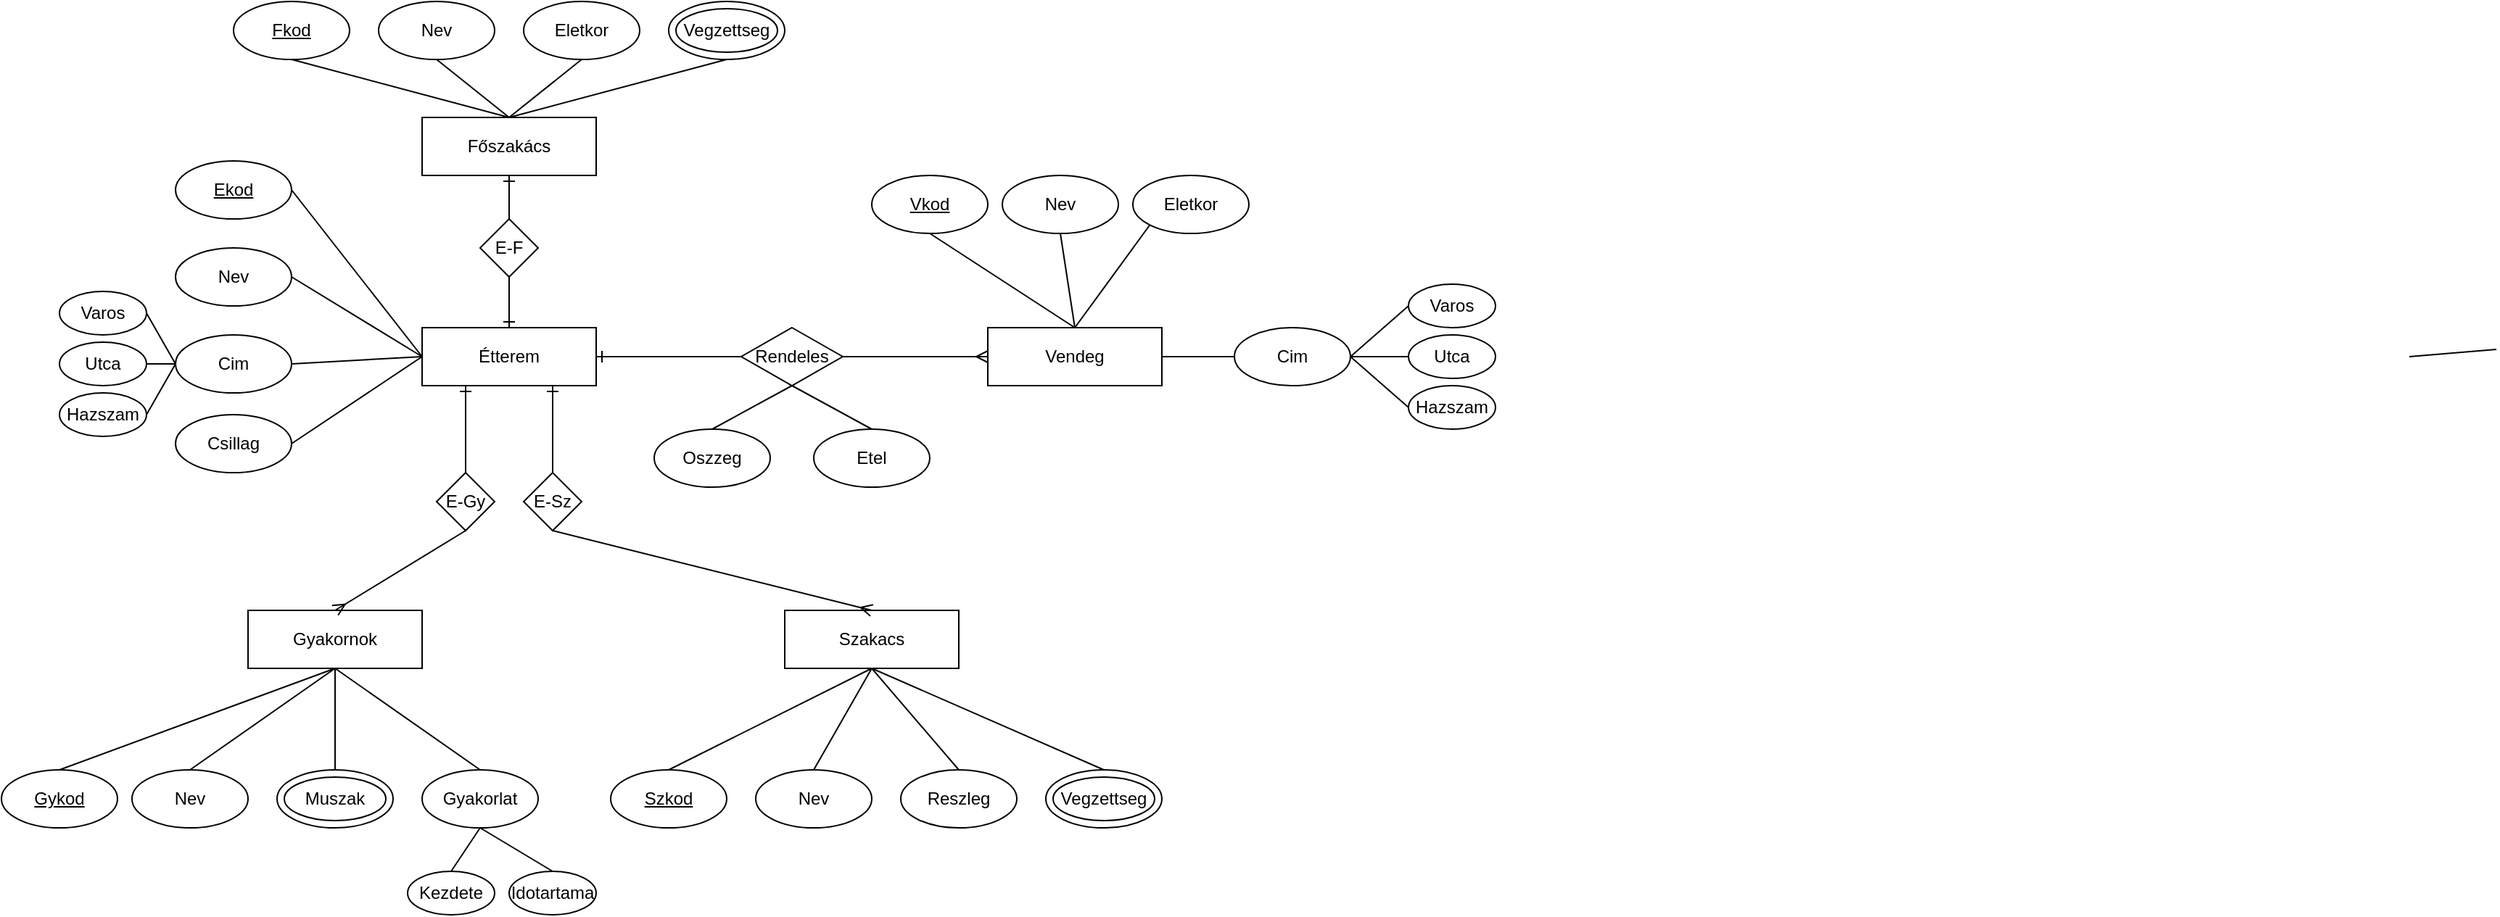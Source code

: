 <mxfile version="20.3.0" type="device" pages="2"><diagram id="T-jKeywrKM9dLe3X7yWF" name="1 oldal"><mxGraphModel dx="2249" dy="865" grid="1" gridSize="10" guides="1" tooltips="1" connect="1" arrows="1" fold="1" page="1" pageScale="1" pageWidth="827" pageHeight="1169" math="0" shadow="0"><root><mxCell id="0"/><mxCell id="1" parent="0"/><mxCell id="51_fum9uSpLHIN1vlq_z-1" value="Étterem" style="rounded=0;whiteSpace=wrap;html=1;" vertex="1" parent="1"><mxGeometry x="30" y="255" width="120" height="40" as="geometry"/></mxCell><mxCell id="51_fum9uSpLHIN1vlq_z-2" value="Főszakács" style="rounded=0;whiteSpace=wrap;html=1;" vertex="1" parent="1"><mxGeometry x="30" y="110" width="120" height="40" as="geometry"/></mxCell><mxCell id="51_fum9uSpLHIN1vlq_z-3" value="Vendeg" style="rounded=0;whiteSpace=wrap;html=1;" vertex="1" parent="1"><mxGeometry x="420" y="255" width="120" height="40" as="geometry"/></mxCell><mxCell id="51_fum9uSpLHIN1vlq_z-4" value="Gyakornok" style="rounded=0;whiteSpace=wrap;html=1;" vertex="1" parent="1"><mxGeometry x="-90" y="450" width="120" height="40" as="geometry"/></mxCell><mxCell id="51_fum9uSpLHIN1vlq_z-5" value="Szakacs" style="rounded=0;whiteSpace=wrap;html=1;" vertex="1" parent="1"><mxGeometry x="280" y="450" width="120" height="40" as="geometry"/></mxCell><mxCell id="51_fum9uSpLHIN1vlq_z-6" value="" style="endArrow=ERone;startArrow=ERone;html=1;rounded=0;entryX=0.5;entryY=1;entryDx=0;entryDy=0;exitX=0.5;exitY=0;exitDx=0;exitDy=0;startFill=0;endFill=0;" edge="1" parent="1" source="51_fum9uSpLHIN1vlq_z-1" target="51_fum9uSpLHIN1vlq_z-2"><mxGeometry width="50" height="50" relative="1" as="geometry"><mxPoint x="440" y="240" as="sourcePoint"/><mxPoint x="490" y="190" as="targetPoint"/></mxGeometry></mxCell><mxCell id="51_fum9uSpLHIN1vlq_z-7" value="E-F" style="rhombus;whiteSpace=wrap;html=1;" vertex="1" parent="1"><mxGeometry x="70" y="180" width="40" height="40" as="geometry"/></mxCell><mxCell id="51_fum9uSpLHIN1vlq_z-8" value="" style="endArrow=ERmany;startArrow=none;html=1;rounded=0;entryX=0;entryY=0.5;entryDx=0;entryDy=0;exitX=1;exitY=0.5;exitDx=0;exitDy=0;startFill=0;endFill=0;" edge="1" parent="1" source="51_fum9uSpLHIN1vlq_z-13" target="51_fum9uSpLHIN1vlq_z-3"><mxGeometry width="50" height="50" relative="1" as="geometry"><mxPoint x="440" y="240" as="sourcePoint"/><mxPoint x="490" y="190" as="targetPoint"/></mxGeometry></mxCell><mxCell id="51_fum9uSpLHIN1vlq_z-11" value="" style="endArrow=ERmany;startArrow=none;html=1;rounded=0;entryX=0.5;entryY=0;entryDx=0;entryDy=0;exitX=0.5;exitY=1;exitDx=0;exitDy=0;startFill=0;endFill=0;" edge="1" parent="1" source="51_fum9uSpLHIN1vlq_z-12" target="51_fum9uSpLHIN1vlq_z-4"><mxGeometry width="50" height="50" relative="1" as="geometry"><mxPoint x="450" y="270" as="sourcePoint"/><mxPoint x="570" y="270" as="targetPoint"/></mxGeometry></mxCell><mxCell id="51_fum9uSpLHIN1vlq_z-14" value="&lt;u&gt;Fkod&lt;/u&gt;" style="ellipse;whiteSpace=wrap;html=1;" vertex="1" parent="1"><mxGeometry x="-100" y="30" width="80" height="40" as="geometry"/></mxCell><mxCell id="51_fum9uSpLHIN1vlq_z-15" value="Nev" style="ellipse;whiteSpace=wrap;html=1;" vertex="1" parent="1"><mxGeometry y="30" width="80" height="40" as="geometry"/></mxCell><mxCell id="51_fum9uSpLHIN1vlq_z-16" value="Eletkor" style="ellipse;whiteSpace=wrap;html=1;" vertex="1" parent="1"><mxGeometry x="100" y="30" width="80" height="40" as="geometry"/></mxCell><mxCell id="51_fum9uSpLHIN1vlq_z-18" value="&lt;u&gt;Ekod&lt;/u&gt;" style="ellipse;whiteSpace=wrap;html=1;" vertex="1" parent="1"><mxGeometry x="-140" y="140" width="80" height="40" as="geometry"/></mxCell><mxCell id="51_fum9uSpLHIN1vlq_z-19" value="Nev" style="ellipse;whiteSpace=wrap;html=1;" vertex="1" parent="1"><mxGeometry x="-140" y="200" width="80" height="40" as="geometry"/></mxCell><mxCell id="51_fum9uSpLHIN1vlq_z-20" value="Cim" style="ellipse;whiteSpace=wrap;html=1;" vertex="1" parent="1"><mxGeometry x="-140" y="260" width="80" height="40" as="geometry"/></mxCell><mxCell id="51_fum9uSpLHIN1vlq_z-21" value="Nev" style="ellipse;whiteSpace=wrap;html=1;" vertex="1" parent="1"><mxGeometry x="-170" y="560" width="80" height="40" as="geometry"/></mxCell><mxCell id="51_fum9uSpLHIN1vlq_z-23" value="Gyakorlat" style="ellipse;whiteSpace=wrap;html=1;" vertex="1" parent="1"><mxGeometry x="30" y="560" width="80" height="40" as="geometry"/></mxCell><mxCell id="51_fum9uSpLHIN1vlq_z-24" value="&lt;u&gt;Gykod&lt;/u&gt;" style="ellipse;whiteSpace=wrap;html=1;" vertex="1" parent="1"><mxGeometry x="-260" y="560" width="80" height="40" as="geometry"/></mxCell><mxCell id="51_fum9uSpLHIN1vlq_z-27" value="&lt;u&gt;Szkod&lt;/u&gt;" style="ellipse;whiteSpace=wrap;html=1;" vertex="1" parent="1"><mxGeometry x="160" y="560" width="80" height="40" as="geometry"/></mxCell><mxCell id="51_fum9uSpLHIN1vlq_z-28" value="" style="group" vertex="1" connectable="0" parent="1"><mxGeometry x="460" y="560" width="80" height="40" as="geometry"/></mxCell><mxCell id="51_fum9uSpLHIN1vlq_z-29" value="" style="ellipse;whiteSpace=wrap;html=1;" vertex="1" parent="51_fum9uSpLHIN1vlq_z-28"><mxGeometry width="80" height="40" as="geometry"/></mxCell><mxCell id="51_fum9uSpLHIN1vlq_z-30" value="Vegzettseg" style="ellipse;whiteSpace=wrap;html=1;" vertex="1" parent="51_fum9uSpLHIN1vlq_z-28"><mxGeometry x="5" y="5" width="70" height="30" as="geometry"/></mxCell><mxCell id="51_fum9uSpLHIN1vlq_z-31" value="Nev" style="ellipse;whiteSpace=wrap;html=1;" vertex="1" parent="1"><mxGeometry x="430" y="150" width="80" height="40" as="geometry"/></mxCell><mxCell id="51_fum9uSpLHIN1vlq_z-35" value="Eletkor" style="ellipse;whiteSpace=wrap;html=1;" vertex="1" parent="1"><mxGeometry x="520" y="150" width="80" height="40" as="geometry"/></mxCell><mxCell id="51_fum9uSpLHIN1vlq_z-36" value="&lt;u&gt;Vkod&lt;/u&gt;" style="ellipse;whiteSpace=wrap;html=1;" vertex="1" parent="1"><mxGeometry x="340" y="150" width="80" height="40" as="geometry"/></mxCell><mxCell id="51_fum9uSpLHIN1vlq_z-37" value="" style="endArrow=none;html=1;rounded=0;entryX=0.5;entryY=1;entryDx=0;entryDy=0;exitX=0.5;exitY=0;exitDx=0;exitDy=0;" edge="1" parent="1" source="51_fum9uSpLHIN1vlq_z-2" target="51_fum9uSpLHIN1vlq_z-14"><mxGeometry width="50" height="50" relative="1" as="geometry"><mxPoint x="-265.0" y="250" as="sourcePoint"/><mxPoint x="-215" y="200" as="targetPoint"/></mxGeometry></mxCell><mxCell id="51_fum9uSpLHIN1vlq_z-38" value="" style="endArrow=none;html=1;rounded=0;entryX=0.5;entryY=1;entryDx=0;entryDy=0;exitX=0.5;exitY=0;exitDx=0;exitDy=0;" edge="1" parent="1" source="51_fum9uSpLHIN1vlq_z-2" target="51_fum9uSpLHIN1vlq_z-15"><mxGeometry width="50" height="50" relative="1" as="geometry"><mxPoint x="100" y="120" as="sourcePoint"/><mxPoint x="-50" y="80" as="targetPoint"/></mxGeometry></mxCell><mxCell id="51_fum9uSpLHIN1vlq_z-39" value="" style="endArrow=none;html=1;rounded=0;exitX=0.5;exitY=1;exitDx=0;exitDy=0;" edge="1" parent="1" source="51_fum9uSpLHIN1vlq_z-16"><mxGeometry width="50" height="50" relative="1" as="geometry"><mxPoint x="100" y="120" as="sourcePoint"/><mxPoint x="90" y="110" as="targetPoint"/></mxGeometry></mxCell><mxCell id="51_fum9uSpLHIN1vlq_z-40" value="" style="endArrow=none;html=1;rounded=0;exitX=0.5;exitY=1;exitDx=0;exitDy=0;fontStyle=1" edge="1" parent="1" source="51_fum9uSpLHIN1vlq_z-71"><mxGeometry width="50" height="50" relative="1" as="geometry"><mxPoint x="240" y="70" as="sourcePoint"/><mxPoint x="90" y="110" as="targetPoint"/></mxGeometry></mxCell><mxCell id="51_fum9uSpLHIN1vlq_z-42" value="" style="endArrow=none;html=1;rounded=0;entryX=1;entryY=0.5;entryDx=0;entryDy=0;exitX=0;exitY=0.5;exitDx=0;exitDy=0;" edge="1" parent="1" source="51_fum9uSpLHIN1vlq_z-1" target="51_fum9uSpLHIN1vlq_z-18"><mxGeometry width="50" height="50" relative="1" as="geometry"><mxPoint x="420" y="120" as="sourcePoint"/><mxPoint x="370" y="80" as="targetPoint"/></mxGeometry></mxCell><mxCell id="51_fum9uSpLHIN1vlq_z-43" value="" style="endArrow=none;html=1;rounded=0;entryX=1;entryY=0.5;entryDx=0;entryDy=0;exitX=0;exitY=0.5;exitDx=0;exitDy=0;" edge="1" parent="1" source="51_fum9uSpLHIN1vlq_z-1" target="51_fum9uSpLHIN1vlq_z-19"><mxGeometry width="50" height="50" relative="1" as="geometry"><mxPoint x="430" y="130" as="sourcePoint"/><mxPoint x="380" y="90" as="targetPoint"/></mxGeometry></mxCell><mxCell id="51_fum9uSpLHIN1vlq_z-44" value="" style="endArrow=none;html=1;rounded=0;entryX=1;entryY=0.5;entryDx=0;entryDy=0;exitX=0;exitY=0.5;exitDx=0;exitDy=0;" edge="1" parent="1" source="51_fum9uSpLHIN1vlq_z-1" target="51_fum9uSpLHIN1vlq_z-20"><mxGeometry width="50" height="50" relative="1" as="geometry"><mxPoint x="330" y="270" as="sourcePoint"/><mxPoint x="290" y="240" as="targetPoint"/></mxGeometry></mxCell><mxCell id="51_fum9uSpLHIN1vlq_z-45" value="" style="endArrow=none;html=1;rounded=0;entryX=0.5;entryY=1;entryDx=0;entryDy=0;exitX=0.5;exitY=0;exitDx=0;exitDy=0;" edge="1" parent="1" source="51_fum9uSpLHIN1vlq_z-24" target="51_fum9uSpLHIN1vlq_z-4"><mxGeometry width="50" height="50" relative="1" as="geometry"><mxPoint x="380" y="420" as="sourcePoint"/><mxPoint x="430" y="370" as="targetPoint"/></mxGeometry></mxCell><mxCell id="51_fum9uSpLHIN1vlq_z-46" value="" style="endArrow=none;html=1;rounded=0;entryX=0.5;entryY=1;entryDx=0;entryDy=0;exitX=0.5;exitY=0;exitDx=0;exitDy=0;" edge="1" parent="1" source="51_fum9uSpLHIN1vlq_z-21" target="51_fum9uSpLHIN1vlq_z-4"><mxGeometry width="50" height="50" relative="1" as="geometry"><mxPoint x="210" y="530" as="sourcePoint"/><mxPoint x="390" y="450.0" as="targetPoint"/></mxGeometry></mxCell><mxCell id="51_fum9uSpLHIN1vlq_z-48" value="" style="endArrow=none;html=1;rounded=0;entryX=0.5;entryY=1;entryDx=0;entryDy=0;exitX=0.5;exitY=0;exitDx=0;exitDy=0;" edge="1" parent="1" source="51_fum9uSpLHIN1vlq_z-79" target="51_fum9uSpLHIN1vlq_z-4"><mxGeometry width="50" height="50" relative="1" as="geometry"><mxPoint x="-30" y="560" as="sourcePoint"/><mxPoint x="400" y="460.0" as="targetPoint"/></mxGeometry></mxCell><mxCell id="51_fum9uSpLHIN1vlq_z-49" value="" style="endArrow=none;html=1;rounded=0;entryX=0.5;entryY=1;entryDx=0;entryDy=0;exitX=0.5;exitY=0;exitDx=0;exitDy=0;" edge="1" parent="1" source="51_fum9uSpLHIN1vlq_z-23" target="51_fum9uSpLHIN1vlq_z-4"><mxGeometry width="50" height="50" relative="1" as="geometry"><mxPoint x="480" y="530" as="sourcePoint"/><mxPoint x="390" y="450.0" as="targetPoint"/></mxGeometry></mxCell><mxCell id="51_fum9uSpLHIN1vlq_z-50" value="" style="endArrow=none;html=1;rounded=0;entryX=0.5;entryY=1;entryDx=0;entryDy=0;exitX=0.5;exitY=0;exitDx=0;exitDy=0;" edge="1" parent="1" source="51_fum9uSpLHIN1vlq_z-29" target="51_fum9uSpLHIN1vlq_z-5"><mxGeometry width="50" height="50" relative="1" as="geometry"><mxPoint x="570" y="530" as="sourcePoint"/><mxPoint x="390" y="450.0" as="targetPoint"/></mxGeometry></mxCell><mxCell id="51_fum9uSpLHIN1vlq_z-51" value="" style="endArrow=none;html=1;rounded=0;exitX=0.5;exitY=0;exitDx=0;exitDy=0;entryX=0.5;entryY=1;entryDx=0;entryDy=0;" edge="1" parent="1" source="51_fum9uSpLHIN1vlq_z-27" target="51_fum9uSpLHIN1vlq_z-5"><mxGeometry width="50" height="50" relative="1" as="geometry"><mxPoint x="730.0" y="430.0" as="sourcePoint"/><mxPoint x="680" y="420" as="targetPoint"/></mxGeometry></mxCell><mxCell id="51_fum9uSpLHIN1vlq_z-52" value="" style="endArrow=none;html=1;rounded=0;entryX=1;entryY=0.5;entryDx=0;entryDy=0;exitX=0;exitY=0.5;exitDx=0;exitDy=0;" edge="1" parent="1" source="51_fum9uSpLHIN1vlq_z-84" target="51_fum9uSpLHIN1vlq_z-3"><mxGeometry width="50" height="50" relative="1" as="geometry"><mxPoint x="600" y="270" as="sourcePoint"/><mxPoint x="700" y="440.0" as="targetPoint"/></mxGeometry></mxCell><mxCell id="51_fum9uSpLHIN1vlq_z-54" value="" style="endArrow=none;html=1;rounded=0;exitX=0;exitY=1;exitDx=0;exitDy=0;entryX=0.5;entryY=0;entryDx=0;entryDy=0;" edge="1" parent="1" source="51_fum9uSpLHIN1vlq_z-35" target="51_fum9uSpLHIN1vlq_z-3"><mxGeometry width="50" height="50" relative="1" as="geometry"><mxPoint x="740.0" y="310" as="sourcePoint"/><mxPoint x="700" y="280" as="targetPoint"/></mxGeometry></mxCell><mxCell id="51_fum9uSpLHIN1vlq_z-56" value="" style="endArrow=none;html=1;rounded=0;exitX=0.5;exitY=1;exitDx=0;exitDy=0;entryX=0.5;entryY=0;entryDx=0;entryDy=0;" edge="1" parent="1" source="51_fum9uSpLHIN1vlq_z-31" target="51_fum9uSpLHIN1vlq_z-3"><mxGeometry width="50" height="50" relative="1" as="geometry"><mxPoint x="730.0" y="200.0" as="sourcePoint"/><mxPoint x="620" y="240" as="targetPoint"/></mxGeometry></mxCell><mxCell id="51_fum9uSpLHIN1vlq_z-57" value="" style="endArrow=none;html=1;rounded=0;exitX=0.5;exitY=1;exitDx=0;exitDy=0;entryX=0.5;entryY=0;entryDx=0;entryDy=0;" edge="1" parent="1" source="51_fum9uSpLHIN1vlq_z-36" target="51_fum9uSpLHIN1vlq_z-3"><mxGeometry width="50" height="50" relative="1" as="geometry"><mxPoint x="680" y="170" as="sourcePoint"/><mxPoint x="600" y="220" as="targetPoint"/></mxGeometry></mxCell><mxCell id="51_fum9uSpLHIN1vlq_z-58" value="Utca" style="ellipse;whiteSpace=wrap;html=1;" vertex="1" parent="1"><mxGeometry x="-220" y="265" width="60" height="30" as="geometry"/></mxCell><mxCell id="51_fum9uSpLHIN1vlq_z-59" value="Varos" style="ellipse;whiteSpace=wrap;html=1;" vertex="1" parent="1"><mxGeometry x="-220" y="230" width="60" height="30" as="geometry"/></mxCell><mxCell id="51_fum9uSpLHIN1vlq_z-60" value="Kezdete" style="ellipse;whiteSpace=wrap;html=1;" vertex="1" parent="1"><mxGeometry x="20" y="630" width="60" height="30" as="geometry"/></mxCell><mxCell id="51_fum9uSpLHIN1vlq_z-61" value="Hazszam" style="ellipse;whiteSpace=wrap;html=1;" vertex="1" parent="1"><mxGeometry x="-220" y="300" width="60" height="30" as="geometry"/></mxCell><mxCell id="51_fum9uSpLHIN1vlq_z-62" value="Idotartama" style="ellipse;whiteSpace=wrap;html=1;" vertex="1" parent="1"><mxGeometry x="90" y="630" width="60" height="30" as="geometry"/></mxCell><mxCell id="51_fum9uSpLHIN1vlq_z-64" value="" style="endArrow=none;html=1;rounded=0;entryX=0;entryY=0.5;entryDx=0;entryDy=0;exitX=1;exitY=0.5;exitDx=0;exitDy=0;" edge="1" parent="1" source="51_fum9uSpLHIN1vlq_z-59" target="51_fum9uSpLHIN1vlq_z-20"><mxGeometry width="50" height="50" relative="1" as="geometry"><mxPoint x="-315" y="210" as="sourcePoint"/><mxPoint x="-265" y="160" as="targetPoint"/></mxGeometry></mxCell><mxCell id="51_fum9uSpLHIN1vlq_z-65" value="" style="endArrow=none;html=1;rounded=0;entryX=1;entryY=0.5;entryDx=0;entryDy=0;exitX=0;exitY=0.5;exitDx=0;exitDy=0;" edge="1" parent="1" source="51_fum9uSpLHIN1vlq_z-20" target="51_fum9uSpLHIN1vlq_z-58"><mxGeometry width="50" height="50" relative="1" as="geometry"><mxPoint x="-150" y="255" as="sourcePoint"/><mxPoint x="-130" y="290" as="targetPoint"/></mxGeometry></mxCell><mxCell id="51_fum9uSpLHIN1vlq_z-66" value="" style="endArrow=none;html=1;rounded=0;entryX=1;entryY=0.5;entryDx=0;entryDy=0;exitX=0;exitY=0.5;exitDx=0;exitDy=0;" edge="1" parent="1" source="51_fum9uSpLHIN1vlq_z-20" target="51_fum9uSpLHIN1vlq_z-61"><mxGeometry width="50" height="50" relative="1" as="geometry"><mxPoint x="-130" y="290" as="sourcePoint"/><mxPoint x="-150" y="290" as="targetPoint"/></mxGeometry></mxCell><mxCell id="51_fum9uSpLHIN1vlq_z-67" value="" style="endArrow=none;html=1;rounded=0;entryX=0.5;entryY=1;entryDx=0;entryDy=0;exitX=0.5;exitY=0;exitDx=0;exitDy=0;" edge="1" parent="1" source="51_fum9uSpLHIN1vlq_z-60" target="51_fum9uSpLHIN1vlq_z-23"><mxGeometry width="50" height="50" relative="1" as="geometry"><mxPoint x="-280" y="340" as="sourcePoint"/><mxPoint x="-300" y="375" as="targetPoint"/></mxGeometry></mxCell><mxCell id="51_fum9uSpLHIN1vlq_z-68" value="" style="endArrow=none;html=1;rounded=0;exitX=0.5;exitY=0;exitDx=0;exitDy=0;entryX=0.5;entryY=1;entryDx=0;entryDy=0;" edge="1" parent="1" source="51_fum9uSpLHIN1vlq_z-62" target="51_fum9uSpLHIN1vlq_z-23"><mxGeometry width="50" height="50" relative="1" as="geometry"><mxPoint x="10" y="640" as="sourcePoint"/><mxPoint x="110" y="610" as="targetPoint"/></mxGeometry></mxCell><mxCell id="51_fum9uSpLHIN1vlq_z-70" value="" style="group" vertex="1" connectable="0" parent="1"><mxGeometry x="200" y="30" width="80" height="40" as="geometry"/></mxCell><mxCell id="51_fum9uSpLHIN1vlq_z-71" value="" style="ellipse;whiteSpace=wrap;html=1;" vertex="1" parent="51_fum9uSpLHIN1vlq_z-70"><mxGeometry width="80" height="40" as="geometry"/></mxCell><mxCell id="51_fum9uSpLHIN1vlq_z-72" value="Vegzettseg" style="ellipse;whiteSpace=wrap;html=1;" vertex="1" parent="51_fum9uSpLHIN1vlq_z-70"><mxGeometry x="5" y="5" width="70" height="30" as="geometry"/></mxCell><mxCell id="51_fum9uSpLHIN1vlq_z-12" value="E-Gy" style="rhombus;whiteSpace=wrap;html=1;" vertex="1" parent="1"><mxGeometry x="40" y="355" width="40" height="40" as="geometry"/></mxCell><mxCell id="51_fum9uSpLHIN1vlq_z-73" value="" style="endArrow=none;startArrow=ERone;html=1;rounded=0;entryX=0.5;entryY=0;entryDx=0;entryDy=0;exitX=0.25;exitY=1;exitDx=0;exitDy=0;startFill=0;endFill=0;" edge="1" parent="1" source="51_fum9uSpLHIN1vlq_z-1" target="51_fum9uSpLHIN1vlq_z-12"><mxGeometry width="50" height="50" relative="1" as="geometry"><mxPoint x="90" y="295" as="sourcePoint"/><mxPoint x="-30" y="450" as="targetPoint"/></mxGeometry></mxCell><mxCell id="51_fum9uSpLHIN1vlq_z-74" value="Csillag" style="ellipse;whiteSpace=wrap;html=1;" vertex="1" parent="1"><mxGeometry x="-140" y="315" width="80" height="40" as="geometry"/></mxCell><mxCell id="51_fum9uSpLHIN1vlq_z-75" value="" style="endArrow=none;html=1;rounded=0;entryX=0;entryY=0.5;entryDx=0;entryDy=0;exitX=1;exitY=0.5;exitDx=0;exitDy=0;" edge="1" parent="1" source="51_fum9uSpLHIN1vlq_z-74" target="51_fum9uSpLHIN1vlq_z-1"><mxGeometry width="50" height="50" relative="1" as="geometry"><mxPoint x="260" y="410" as="sourcePoint"/><mxPoint x="310" y="360" as="targetPoint"/></mxGeometry></mxCell><mxCell id="51_fum9uSpLHIN1vlq_z-13" value="Rendeles" style="rhombus;whiteSpace=wrap;html=1;" vertex="1" parent="1"><mxGeometry x="250" y="255" width="70" height="40" as="geometry"/></mxCell><mxCell id="51_fum9uSpLHIN1vlq_z-76" value="" style="endArrow=none;startArrow=ERone;html=1;rounded=0;entryX=0;entryY=0.5;entryDx=0;entryDy=0;exitX=1;exitY=0.5;exitDx=0;exitDy=0;startFill=0;endFill=0;" edge="1" parent="1" source="51_fum9uSpLHIN1vlq_z-1" target="51_fum9uSpLHIN1vlq_z-13"><mxGeometry width="50" height="50" relative="1" as="geometry"><mxPoint x="150" y="275" as="sourcePoint"/><mxPoint x="560" y="260" as="targetPoint"/></mxGeometry></mxCell><mxCell id="51_fum9uSpLHIN1vlq_z-77" value="" style="group" vertex="1" connectable="0" parent="1"><mxGeometry x="-70" y="560" width="80" height="40" as="geometry"/></mxCell><mxCell id="51_fum9uSpLHIN1vlq_z-78" value="" style="ellipse;whiteSpace=wrap;html=1;" vertex="1" parent="51_fum9uSpLHIN1vlq_z-77"><mxGeometry width="80" height="40" as="geometry"/></mxCell><mxCell id="51_fum9uSpLHIN1vlq_z-79" value="Muszak" style="ellipse;whiteSpace=wrap;html=1;" vertex="1" parent="51_fum9uSpLHIN1vlq_z-77"><mxGeometry x="5" y="5" width="70" height="30" as="geometry"/></mxCell><mxCell id="51_fum9uSpLHIN1vlq_z-80" value="Nev" style="ellipse;whiteSpace=wrap;html=1;" vertex="1" parent="1"><mxGeometry x="260" y="560" width="80" height="40" as="geometry"/></mxCell><mxCell id="51_fum9uSpLHIN1vlq_z-81" value="Reszleg" style="ellipse;whiteSpace=wrap;html=1;" vertex="1" parent="1"><mxGeometry x="360" y="560" width="80" height="40" as="geometry"/></mxCell><mxCell id="51_fum9uSpLHIN1vlq_z-82" value="" style="endArrow=none;html=1;rounded=0;entryX=0.5;entryY=1;entryDx=0;entryDy=0;exitX=0.5;exitY=0;exitDx=0;exitDy=0;" edge="1" parent="1" source="51_fum9uSpLHIN1vlq_z-80" target="51_fum9uSpLHIN1vlq_z-5"><mxGeometry width="50" height="50" relative="1" as="geometry"><mxPoint x="260" y="410" as="sourcePoint"/><mxPoint x="310" y="360" as="targetPoint"/></mxGeometry></mxCell><mxCell id="51_fum9uSpLHIN1vlq_z-83" value="" style="endArrow=none;html=1;rounded=0;entryX=0.5;entryY=1;entryDx=0;entryDy=0;exitX=0.5;exitY=0;exitDx=0;exitDy=0;" edge="1" parent="1" source="51_fum9uSpLHIN1vlq_z-81" target="51_fum9uSpLHIN1vlq_z-5"><mxGeometry width="50" height="50" relative="1" as="geometry"><mxPoint x="260" y="410" as="sourcePoint"/><mxPoint x="310" y="360" as="targetPoint"/></mxGeometry></mxCell><mxCell id="51_fum9uSpLHIN1vlq_z-84" value="Cim" style="ellipse;whiteSpace=wrap;html=1;" vertex="1" parent="1"><mxGeometry x="590" y="255" width="80" height="40" as="geometry"/></mxCell><mxCell id="51_fum9uSpLHIN1vlq_z-85" value="" style="endArrow=none;html=1;rounded=0;entryX=1;entryY=0.5;entryDx=0;entryDy=0;" edge="1" parent="1"><mxGeometry width="50" height="50" relative="1" as="geometry"><mxPoint x="1460" y="270" as="sourcePoint"/><mxPoint x="1400" y="275" as="targetPoint"/></mxGeometry></mxCell><mxCell id="51_fum9uSpLHIN1vlq_z-86" value="Utca" style="ellipse;whiteSpace=wrap;html=1;" vertex="1" parent="1"><mxGeometry x="710" y="260" width="60" height="30" as="geometry"/></mxCell><mxCell id="51_fum9uSpLHIN1vlq_z-87" value="Varos" style="ellipse;whiteSpace=wrap;html=1;" vertex="1" parent="1"><mxGeometry x="710" y="225" width="60" height="30" as="geometry"/></mxCell><mxCell id="51_fum9uSpLHIN1vlq_z-88" value="Hazszam" style="ellipse;whiteSpace=wrap;html=1;" vertex="1" parent="1"><mxGeometry x="710" y="295" width="60" height="30" as="geometry"/></mxCell><mxCell id="51_fum9uSpLHIN1vlq_z-89" value="" style="endArrow=none;html=1;rounded=0;exitX=0;exitY=0.5;exitDx=0;exitDy=0;entryX=1;entryY=0.5;entryDx=0;entryDy=0;" edge="1" parent="1" source="51_fum9uSpLHIN1vlq_z-87" target="51_fum9uSpLHIN1vlq_z-84"><mxGeometry width="50" height="50" relative="1" as="geometry"><mxPoint x="515" y="215" as="sourcePoint"/><mxPoint x="770" y="285" as="targetPoint"/></mxGeometry></mxCell><mxCell id="51_fum9uSpLHIN1vlq_z-90" value="" style="endArrow=none;html=1;rounded=0;entryX=0;entryY=0.5;entryDx=0;entryDy=0;exitX=1;exitY=0.5;exitDx=0;exitDy=0;" edge="1" parent="1" source="51_fum9uSpLHIN1vlq_z-84" target="51_fum9uSpLHIN1vlq_z-86"><mxGeometry width="50" height="50" relative="1" as="geometry"><mxPoint x="770" y="285" as="sourcePoint"/><mxPoint x="700" y="295" as="targetPoint"/></mxGeometry></mxCell><mxCell id="51_fum9uSpLHIN1vlq_z-91" value="" style="endArrow=none;html=1;rounded=0;entryX=0;entryY=0.5;entryDx=0;entryDy=0;exitX=1;exitY=0.5;exitDx=0;exitDy=0;" edge="1" parent="1" source="51_fum9uSpLHIN1vlq_z-84" target="51_fum9uSpLHIN1vlq_z-88"><mxGeometry width="50" height="50" relative="1" as="geometry"><mxPoint x="700" y="295" as="sourcePoint"/><mxPoint x="680" y="295" as="targetPoint"/></mxGeometry></mxCell><mxCell id="51_fum9uSpLHIN1vlq_z-94" value="" style="endArrow=ERone;startArrow=none;html=1;rounded=0;entryX=0.75;entryY=1;entryDx=0;entryDy=0;exitX=0.5;exitY=0;exitDx=0;exitDy=0;endFill=0;" edge="1" parent="1" source="51_fum9uSpLHIN1vlq_z-10" target="51_fum9uSpLHIN1vlq_z-1"><mxGeometry width="50" height="50" relative="1" as="geometry"><mxPoint x="260" y="410" as="sourcePoint"/><mxPoint x="310" y="360" as="targetPoint"/></mxGeometry></mxCell><mxCell id="51_fum9uSpLHIN1vlq_z-10" value="E-Sz" style="rhombus;whiteSpace=wrap;html=1;" vertex="1" parent="1"><mxGeometry x="100" y="355" width="40" height="40" as="geometry"/></mxCell><mxCell id="51_fum9uSpLHIN1vlq_z-95" value="" style="endArrow=none;startArrow=ERmany;html=1;rounded=0;entryX=0.5;entryY=1;entryDx=0;entryDy=0;exitX=0.5;exitY=0;exitDx=0;exitDy=0;startFill=0;" edge="1" parent="1" source="51_fum9uSpLHIN1vlq_z-5" target="51_fum9uSpLHIN1vlq_z-10"><mxGeometry width="50" height="50" relative="1" as="geometry"><mxPoint x="340" y="450" as="sourcePoint"/><mxPoint x="90" y="295" as="targetPoint"/></mxGeometry></mxCell><mxCell id="51_fum9uSpLHIN1vlq_z-96" value="Etel" style="ellipse;whiteSpace=wrap;html=1;" vertex="1" parent="1"><mxGeometry x="300" y="325" width="80" height="40" as="geometry"/></mxCell><mxCell id="51_fum9uSpLHIN1vlq_z-97" value="Oszzeg" style="ellipse;whiteSpace=wrap;html=1;" vertex="1" parent="1"><mxGeometry x="190" y="325" width="80" height="40" as="geometry"/></mxCell><mxCell id="51_fum9uSpLHIN1vlq_z-98" value="" style="endArrow=none;html=1;rounded=0;entryX=0.5;entryY=1;entryDx=0;entryDy=0;exitX=0.5;exitY=0;exitDx=0;exitDy=0;" edge="1" parent="1" source="51_fum9uSpLHIN1vlq_z-97" target="51_fum9uSpLHIN1vlq_z-13"><mxGeometry width="50" height="50" relative="1" as="geometry"><mxPoint x="260" y="410" as="sourcePoint"/><mxPoint x="310" y="360" as="targetPoint"/></mxGeometry></mxCell><mxCell id="51_fum9uSpLHIN1vlq_z-99" value="" style="endArrow=none;html=1;rounded=0;entryX=0.5;entryY=1;entryDx=0;entryDy=0;exitX=0.5;exitY=0;exitDx=0;exitDy=0;" edge="1" parent="1" source="51_fum9uSpLHIN1vlq_z-96" target="51_fum9uSpLHIN1vlq_z-13"><mxGeometry width="50" height="50" relative="1" as="geometry"><mxPoint x="260" y="410" as="sourcePoint"/><mxPoint x="310" y="360" as="targetPoint"/></mxGeometry></mxCell></root></mxGraphModel></diagram><diagram id="pmunQ8DTTdf9eXlw6Pi8" name="2 oldal"><mxGraphModel dx="2249" dy="865" grid="1" gridSize="10" guides="1" tooltips="1" connect="1" arrows="1" fold="1" page="1" pageScale="1" pageWidth="827" pageHeight="1169" math="0" shadow="0"><root><mxCell id="0"/><mxCell id="1" parent="0"/><mxCell id="zmKf40zetSVLcz17JcTA-1" value="Vendéglátás" style="rounded=0;whiteSpace=wrap;html=1;" vertex="1" parent="1"><mxGeometry x="767" y="90" width="120" height="60" as="geometry"/></mxCell><mxCell id="zmKf40zetSVLcz17JcTA-2" style="rounded=0;orthogonalLoop=1;jettySize=auto;html=1;exitX=1;exitY=0;exitDx=0;exitDy=0;entryX=0;entryY=1;entryDx=0;entryDy=0;endArrow=none;endFill=0;" edge="1" parent="1" source="zmKf40zetSVLcz17JcTA-3" target="zmKf40zetSVLcz17JcTA-1"><mxGeometry relative="1" as="geometry"/></mxCell><mxCell id="zmKf40zetSVLcz17JcTA-3" value="Étterem" style="ellipse;shape=doubleEllipse;whiteSpace=wrap;html=1;" vertex="1" parent="1"><mxGeometry x="450" y="207.5" width="100" height="60" as="geometry"/></mxCell><mxCell id="zmKf40zetSVLcz17JcTA-4" style="edgeStyle=none;rounded=0;orthogonalLoop=1;jettySize=auto;html=1;exitX=0.5;exitY=0;exitDx=0;exitDy=0;entryX=0.5;entryY=1;entryDx=0;entryDy=0;endArrow=none;endFill=0;" edge="1" parent="1" source="zmKf40zetSVLcz17JcTA-5" target="zmKf40zetSVLcz17JcTA-1"><mxGeometry relative="1" as="geometry"/></mxCell><mxCell id="zmKf40zetSVLcz17JcTA-5" value="Vendeg" style="ellipse;shape=doubleEllipse;whiteSpace=wrap;html=1;" vertex="1" parent="1"><mxGeometry x="777" y="200" width="100" height="60" as="geometry"/></mxCell><mxCell id="zmKf40zetSVLcz17JcTA-6" style="edgeStyle=none;rounded=0;orthogonalLoop=1;jettySize=auto;html=1;exitX=0;exitY=0;exitDx=0;exitDy=0;entryX=1;entryY=1;entryDx=0;entryDy=0;endArrow=none;endFill=0;" edge="1" parent="1" source="zmKf40zetSVLcz17JcTA-7" target="zmKf40zetSVLcz17JcTA-1"><mxGeometry relative="1" as="geometry"><mxPoint x="980" y="157.5" as="targetPoint"/></mxGeometry></mxCell><mxCell id="zmKf40zetSVLcz17JcTA-7" value="Szakacs" style="ellipse;shape=doubleEllipse;whiteSpace=wrap;html=1;" vertex="1" parent="1"><mxGeometry x="1103" y="207.5" width="100" height="60" as="geometry"/></mxCell><mxCell id="zmKf40zetSVLcz17JcTA-8" style="edgeStyle=none;rounded=0;orthogonalLoop=1;jettySize=auto;html=1;exitX=0;exitY=0;exitDx=0;exitDy=0;entryX=1;entryY=0.5;entryDx=0;entryDy=0;endArrow=none;endFill=0;" edge="1" parent="1" source="zmKf40zetSVLcz17JcTA-9" target="zmKf40zetSVLcz17JcTA-1"><mxGeometry relative="1" as="geometry"><mxPoint x="980" y="127.5" as="targetPoint"/></mxGeometry></mxCell><mxCell id="zmKf40zetSVLcz17JcTA-9" value="Gyakornok" style="ellipse;shape=doubleEllipse;whiteSpace=wrap;html=1;" vertex="1" parent="1"><mxGeometry x="1513" y="202.5" width="100" height="70" as="geometry"/></mxCell><mxCell id="zmKf40zetSVLcz17JcTA-10" value="Foszakacs" style="ellipse;shape=doubleEllipse;whiteSpace=wrap;html=1;" vertex="1" parent="1"><mxGeometry x="120" y="207.5" width="100" height="60" as="geometry"/></mxCell><mxCell id="zmKf40zetSVLcz17JcTA-11" value="" style="endArrow=none;html=1;rounded=0;entryX=0;entryY=0.5;entryDx=0;entryDy=0;exitX=1;exitY=0;exitDx=0;exitDy=0;" edge="1" parent="1" source="zmKf40zetSVLcz17JcTA-10" target="zmKf40zetSVLcz17JcTA-1"><mxGeometry width="50" height="50" relative="1" as="geometry"><mxPoint x="930" y="370" as="sourcePoint"/><mxPoint x="980" y="320" as="targetPoint"/></mxGeometry></mxCell><mxCell id="zmKf40zetSVLcz17JcTA-12" style="edgeStyle=none;rounded=0;orthogonalLoop=1;jettySize=auto;html=1;exitX=0.5;exitY=0;exitDx=0;exitDy=0;entryX=0.5;entryY=1;entryDx=0;entryDy=0;endArrow=none;endFill=0;" edge="1" parent="1" source="zmKf40zetSVLcz17JcTA-13" target="zmKf40zetSVLcz17JcTA-3"><mxGeometry relative="1" as="geometry"/></mxCell><mxCell id="zmKf40zetSVLcz17JcTA-13" value="Cim" style="ellipse;whiteSpace=wrap;html=1;" vertex="1" parent="1"><mxGeometry x="460" y="327.5" width="80" height="50" as="geometry"/></mxCell><mxCell id="zmKf40zetSVLcz17JcTA-14" style="edgeStyle=none;rounded=0;orthogonalLoop=1;jettySize=auto;html=1;exitX=0.5;exitY=0;exitDx=0;exitDy=0;endArrow=none;endFill=0;entryX=0.5;entryY=1;entryDx=0;entryDy=0;" edge="1" parent="1" source="zmKf40zetSVLcz17JcTA-15" target="zmKf40zetSVLcz17JcTA-13"><mxGeometry relative="1" as="geometry"><mxPoint x="510" y="397.5" as="targetPoint"/></mxGeometry></mxCell><mxCell id="zmKf40zetSVLcz17JcTA-15" value="Utca" style="ellipse;whiteSpace=wrap;html=1;" vertex="1" parent="1"><mxGeometry x="460" y="427.5" width="80" height="50" as="geometry"/></mxCell><mxCell id="zmKf40zetSVLcz17JcTA-16" style="edgeStyle=none;rounded=0;orthogonalLoop=1;jettySize=auto;html=1;exitX=0;exitY=0;exitDx=0;exitDy=0;endArrow=none;endFill=0;" edge="1" parent="1" source="zmKf40zetSVLcz17JcTA-17"><mxGeometry relative="1" as="geometry"><mxPoint x="500" y="377.5" as="targetPoint"/></mxGeometry></mxCell><mxCell id="zmKf40zetSVLcz17JcTA-17" value="Hazszam" style="ellipse;whiteSpace=wrap;html=1;" vertex="1" parent="1"><mxGeometry x="560" y="427.5" width="80" height="50" as="geometry"/></mxCell><mxCell id="zmKf40zetSVLcz17JcTA-18" style="edgeStyle=none;rounded=0;orthogonalLoop=1;jettySize=auto;html=1;exitX=1;exitY=0;exitDx=0;exitDy=0;entryX=0.5;entryY=1;entryDx=0;entryDy=0;endArrow=none;endFill=0;" edge="1" parent="1" source="zmKf40zetSVLcz17JcTA-19" target="zmKf40zetSVLcz17JcTA-13"><mxGeometry relative="1" as="geometry"/></mxCell><mxCell id="zmKf40zetSVLcz17JcTA-19" value="Varos" style="ellipse;whiteSpace=wrap;html=1;" vertex="1" parent="1"><mxGeometry x="360" y="427.5" width="80" height="50" as="geometry"/></mxCell><mxCell id="zmKf40zetSVLcz17JcTA-20" style="edgeStyle=none;rounded=0;orthogonalLoop=1;jettySize=auto;html=1;exitX=0.5;exitY=0;exitDx=0;exitDy=0;endArrow=none;endFill=0;" edge="1" parent="1" source="zmKf40zetSVLcz17JcTA-21"><mxGeometry relative="1" as="geometry"><mxPoint x="500" y="267.5" as="targetPoint"/></mxGeometry></mxCell><mxCell id="zmKf40zetSVLcz17JcTA-21" value="Nev" style="ellipse;whiteSpace=wrap;html=1;" vertex="1" parent="1"><mxGeometry x="560" y="327.5" width="80" height="50" as="geometry"/></mxCell><mxCell id="zmKf40zetSVLcz17JcTA-22" style="edgeStyle=none;rounded=0;orthogonalLoop=1;jettySize=auto;html=1;exitX=0.5;exitY=0;exitDx=0;exitDy=0;entryX=0.5;entryY=1;entryDx=0;entryDy=0;endArrow=none;endFill=0;" edge="1" parent="1" source="zmKf40zetSVLcz17JcTA-23" target="zmKf40zetSVLcz17JcTA-3"><mxGeometry relative="1" as="geometry"/></mxCell><mxCell id="zmKf40zetSVLcz17JcTA-23" value="Csillag" style="ellipse;whiteSpace=wrap;html=1;" vertex="1" parent="1"><mxGeometry x="360" y="327.5" width="80" height="50" as="geometry"/></mxCell><mxCell id="zmKf40zetSVLcz17JcTA-24" style="edgeStyle=none;rounded=0;orthogonalLoop=1;jettySize=auto;html=1;exitX=1;exitY=0;exitDx=0;exitDy=0;entryX=0;entryY=0.5;entryDx=0;entryDy=0;endArrow=none;endFill=0;" edge="1" parent="1" source="zmKf40zetSVLcz17JcTA-25" target="zmKf40zetSVLcz17JcTA-3"><mxGeometry relative="1" as="geometry"/></mxCell><mxCell id="zmKf40zetSVLcz17JcTA-25" value="Ekod" style="rhombus;whiteSpace=wrap;html=1;" vertex="1" parent="1"><mxGeometry x="320" y="247.5" width="60" height="60" as="geometry"/></mxCell><mxCell id="zmKf40zetSVLcz17JcTA-26" style="edgeStyle=none;rounded=0;orthogonalLoop=1;jettySize=auto;html=1;exitX=1;exitY=0;exitDx=0;exitDy=0;entryX=0;entryY=0.5;entryDx=0;entryDy=0;endArrow=none;endFill=0;" edge="1" parent="1" source="zmKf40zetSVLcz17JcTA-27" target="zmKf40zetSVLcz17JcTA-10"><mxGeometry relative="1" as="geometry"/></mxCell><mxCell id="zmKf40zetSVLcz17JcTA-27" value="Fkod" style="rhombus;whiteSpace=wrap;html=1;" vertex="1" parent="1"><mxGeometry y="247.5" width="60" height="60" as="geometry"/></mxCell><mxCell id="zmKf40zetSVLcz17JcTA-28" style="edgeStyle=none;rounded=0;orthogonalLoop=1;jettySize=auto;html=1;exitX=0.5;exitY=0;exitDx=0;exitDy=0;endArrow=none;endFill=0;" edge="1" parent="1" source="zmKf40zetSVLcz17JcTA-29"><mxGeometry relative="1" as="geometry"><mxPoint x="170.077" y="267.5" as="targetPoint"/></mxGeometry></mxCell><mxCell id="zmKf40zetSVLcz17JcTA-29" value="Nev" style="ellipse;whiteSpace=wrap;html=1;" vertex="1" parent="1"><mxGeometry x="130" y="327.5" width="80" height="50" as="geometry"/></mxCell><mxCell id="zmKf40zetSVLcz17JcTA-30" style="edgeStyle=none;rounded=0;orthogonalLoop=1;jettySize=auto;html=1;exitX=0.5;exitY=0;exitDx=0;exitDy=0;entryX=0.5;entryY=1;entryDx=0;entryDy=0;endArrow=none;endFill=0;" edge="1" parent="1" target="zmKf40zetSVLcz17JcTA-10"><mxGeometry relative="1" as="geometry"><mxPoint x="60" y="327.5" as="sourcePoint"/></mxGeometry></mxCell><mxCell id="zmKf40zetSVLcz17JcTA-31" style="edgeStyle=none;rounded=0;orthogonalLoop=1;jettySize=auto;html=1;exitX=0.5;exitY=0;exitDx=0;exitDy=0;entryX=0.5;entryY=1;entryDx=0;entryDy=0;endArrow=none;endFill=0;" edge="1" parent="1" source="zmKf40zetSVLcz17JcTA-32" target="zmKf40zetSVLcz17JcTA-10"><mxGeometry relative="1" as="geometry"/></mxCell><mxCell id="zmKf40zetSVLcz17JcTA-32" value="Eletkor" style="ellipse;whiteSpace=wrap;html=1;" vertex="1" parent="1"><mxGeometry x="240" y="327.5" width="80" height="50" as="geometry"/></mxCell><mxCell id="zmKf40zetSVLcz17JcTA-33" value="Vegzettseg" style="ellipse;shape=doubleEllipse;whiteSpace=wrap;html=1;strokeColor=default;" vertex="1" parent="1"><mxGeometry x="20" y="327.5" width="80" height="50" as="geometry"/></mxCell><mxCell id="zmKf40zetSVLcz17JcTA-34" style="edgeStyle=none;rounded=0;orthogonalLoop=1;jettySize=auto;html=1;exitX=0.5;exitY=0;exitDx=0;exitDy=0;entryX=0.5;entryY=1;entryDx=0;entryDy=0;endArrow=none;endFill=0;" edge="1" parent="1" source="zmKf40zetSVLcz17JcTA-35" target="zmKf40zetSVLcz17JcTA-33"><mxGeometry relative="1" as="geometry"/></mxCell><mxCell id="zmKf40zetSVLcz17JcTA-35" value="" style="rounded=0;whiteSpace=wrap;html=1;strokeColor=default;" vertex="1" parent="1"><mxGeometry x="40" y="422.5" width="40" height="60" as="geometry"/></mxCell><mxCell id="zmKf40zetSVLcz17JcTA-36" style="edgeStyle=none;rounded=0;orthogonalLoop=1;jettySize=auto;html=1;exitX=0.5;exitY=0;exitDx=0;exitDy=0;entryX=0.5;entryY=1;entryDx=0;entryDy=0;endArrow=none;endFill=0;" edge="1" parent="1" source="zmKf40zetSVLcz17JcTA-37" target="zmKf40zetSVLcz17JcTA-29"><mxGeometry relative="1" as="geometry"/></mxCell><mxCell id="zmKf40zetSVLcz17JcTA-37" value="" style="rounded=0;whiteSpace=wrap;html=1;strokeColor=default;" vertex="1" parent="1"><mxGeometry x="150" y="422.5" width="40" height="60" as="geometry"/></mxCell><mxCell id="zmKf40zetSVLcz17JcTA-38" style="edgeStyle=none;rounded=0;orthogonalLoop=1;jettySize=auto;html=1;exitX=0.5;exitY=0;exitDx=0;exitDy=0;entryX=0.5;entryY=1;entryDx=0;entryDy=0;endArrow=none;endFill=0;" edge="1" parent="1" source="zmKf40zetSVLcz17JcTA-39" target="zmKf40zetSVLcz17JcTA-32"><mxGeometry relative="1" as="geometry"/></mxCell><mxCell id="zmKf40zetSVLcz17JcTA-39" value="" style="rounded=0;whiteSpace=wrap;html=1;strokeColor=default;" vertex="1" parent="1"><mxGeometry x="260" y="422.5" width="40" height="60" as="geometry"/></mxCell><mxCell id="zmKf40zetSVLcz17JcTA-40" style="edgeStyle=none;rounded=0;orthogonalLoop=1;jettySize=auto;html=1;exitX=0.5;exitY=0;exitDx=0;exitDy=0;endArrow=none;endFill=0;" edge="1" parent="1" source="zmKf40zetSVLcz17JcTA-41"><mxGeometry relative="1" as="geometry"><mxPoint x="1153.077" y="267.5" as="targetPoint"/></mxGeometry></mxCell><mxCell id="zmKf40zetSVLcz17JcTA-41" value="Reszleg" style="ellipse;whiteSpace=wrap;html=1;" vertex="1" parent="1"><mxGeometry x="1113" y="327.5" width="80" height="50" as="geometry"/></mxCell><mxCell id="zmKf40zetSVLcz17JcTA-42" style="edgeStyle=none;rounded=0;orthogonalLoop=1;jettySize=auto;html=1;exitX=0.5;exitY=0;exitDx=0;exitDy=0;entryX=0.5;entryY=1;entryDx=0;entryDy=0;endArrow=none;endFill=0;" edge="1" parent="1" source="zmKf40zetSVLcz17JcTA-43" target="zmKf40zetSVLcz17JcTA-7"><mxGeometry relative="1" as="geometry"/></mxCell><mxCell id="zmKf40zetSVLcz17JcTA-43" value="Nev" style="ellipse;whiteSpace=wrap;html=1;" vertex="1" parent="1"><mxGeometry x="1013" y="327.5" width="80" height="50" as="geometry"/></mxCell><mxCell id="zmKf40zetSVLcz17JcTA-44" style="edgeStyle=none;rounded=0;orthogonalLoop=1;jettySize=auto;html=1;exitX=0.5;exitY=0;exitDx=0;exitDy=0;endArrow=none;endFill=0;" edge="1" parent="1" source="zmKf40zetSVLcz17JcTA-45"><mxGeometry relative="1" as="geometry"><mxPoint x="1153" y="267.5" as="targetPoint"/></mxGeometry></mxCell><mxCell id="zmKf40zetSVLcz17JcTA-45" value="Vegzettseg" style="ellipse;shape=doubleEllipse;whiteSpace=wrap;html=1;strokeColor=default;" vertex="1" parent="1"><mxGeometry x="1213" y="327.5" width="80" height="50" as="geometry"/></mxCell><mxCell id="zmKf40zetSVLcz17JcTA-46" style="edgeStyle=none;rounded=0;orthogonalLoop=1;jettySize=auto;html=1;exitX=1;exitY=0;exitDx=0;exitDy=0;entryX=0;entryY=0.5;entryDx=0;entryDy=0;endArrow=none;endFill=0;" edge="1" parent="1" source="zmKf40zetSVLcz17JcTA-47" target="zmKf40zetSVLcz17JcTA-7"><mxGeometry relative="1" as="geometry"/></mxCell><mxCell id="zmKf40zetSVLcz17JcTA-47" value="Szkod" style="rhombus;whiteSpace=wrap;html=1;" vertex="1" parent="1"><mxGeometry x="980" y="247.5" width="60" height="60" as="geometry"/></mxCell><mxCell id="zmKf40zetSVLcz17JcTA-48" style="edgeStyle=none;rounded=0;orthogonalLoop=1;jettySize=auto;html=1;exitX=0;exitY=0;exitDx=0;exitDy=0;entryX=1;entryY=0.5;entryDx=0;entryDy=0;endArrow=none;endFill=0;" edge="1" parent="1" source="zmKf40zetSVLcz17JcTA-50" target="zmKf40zetSVLcz17JcTA-7"><mxGeometry relative="1" as="geometry"/></mxCell><mxCell id="zmKf40zetSVLcz17JcTA-49" style="edgeStyle=orthogonalEdgeStyle;rounded=0;orthogonalLoop=1;jettySize=auto;html=1;exitX=0.5;exitY=1;exitDx=0;exitDy=0;entryX=0.5;entryY=1;entryDx=0;entryDy=0;dashed=1;startArrow=none;startFill=0;endArrow=classic;endFill=1;" edge="1" parent="1" source="zmKf40zetSVLcz17JcTA-50" target="zmKf40zetSVLcz17JcTA-25"><mxGeometry relative="1" as="geometry"><Array as="points"><mxPoint x="1303" y="670"/><mxPoint x="350" y="670"/></Array></mxGeometry></mxCell><mxCell id="zmKf40zetSVLcz17JcTA-50" value="E_SZ" style="rhombus;whiteSpace=wrap;html=1;" vertex="1" parent="1"><mxGeometry x="1273" y="247.5" width="60" height="60" as="geometry"/></mxCell><mxCell id="zmKf40zetSVLcz17JcTA-51" style="edgeStyle=none;rounded=0;orthogonalLoop=1;jettySize=auto;html=1;exitX=0.5;exitY=0;exitDx=0;exitDy=0;entryX=0.5;entryY=1;entryDx=0;entryDy=0;endArrow=none;endFill=0;" edge="1" parent="1" source="zmKf40zetSVLcz17JcTA-52" target="zmKf40zetSVLcz17JcTA-43"><mxGeometry relative="1" as="geometry"/></mxCell><mxCell id="zmKf40zetSVLcz17JcTA-52" value="" style="rounded=0;whiteSpace=wrap;html=1;strokeColor=default;" vertex="1" parent="1"><mxGeometry x="1033" y="417.5" width="40" height="60" as="geometry"/></mxCell><mxCell id="zmKf40zetSVLcz17JcTA-53" style="edgeStyle=none;rounded=0;orthogonalLoop=1;jettySize=auto;html=1;exitX=0.5;exitY=0;exitDx=0;exitDy=0;entryX=0.5;entryY=1;entryDx=0;entryDy=0;endArrow=none;endFill=0;" edge="1" parent="1" source="zmKf40zetSVLcz17JcTA-54" target="zmKf40zetSVLcz17JcTA-41"><mxGeometry relative="1" as="geometry"/></mxCell><mxCell id="zmKf40zetSVLcz17JcTA-54" value="" style="rounded=0;whiteSpace=wrap;html=1;strokeColor=default;" vertex="1" parent="1"><mxGeometry x="1133" y="417.5" width="40" height="60" as="geometry"/></mxCell><mxCell id="zmKf40zetSVLcz17JcTA-55" style="edgeStyle=none;rounded=0;orthogonalLoop=1;jettySize=auto;html=1;exitX=0.5;exitY=0;exitDx=0;exitDy=0;entryX=0.5;entryY=1;entryDx=0;entryDy=0;endArrow=none;endFill=0;" edge="1" parent="1" source="zmKf40zetSVLcz17JcTA-56" target="zmKf40zetSVLcz17JcTA-45"><mxGeometry relative="1" as="geometry"/></mxCell><mxCell id="zmKf40zetSVLcz17JcTA-56" value="" style="rounded=0;whiteSpace=wrap;html=1;strokeColor=default;" vertex="1" parent="1"><mxGeometry x="1233" y="417.5" width="40" height="60" as="geometry"/></mxCell><mxCell id="zmKf40zetSVLcz17JcTA-57" style="edgeStyle=none;rounded=0;orthogonalLoop=1;jettySize=auto;html=1;exitX=1;exitY=0;exitDx=0;exitDy=0;entryX=0;entryY=0.5;entryDx=0;entryDy=0;endArrow=none;endFill=0;" edge="1" parent="1" source="zmKf40zetSVLcz17JcTA-58" target="zmKf40zetSVLcz17JcTA-9"><mxGeometry relative="1" as="geometry"/></mxCell><mxCell id="zmKf40zetSVLcz17JcTA-58" value="Gykod" style="rhombus;whiteSpace=wrap;html=1;" vertex="1" parent="1"><mxGeometry x="1383" y="247.5" width="60" height="60" as="geometry"/></mxCell><mxCell id="zmKf40zetSVLcz17JcTA-59" style="edgeStyle=none;rounded=0;orthogonalLoop=1;jettySize=auto;html=1;exitX=0;exitY=0;exitDx=0;exitDy=0;entryX=1;entryY=0.5;entryDx=0;entryDy=0;endArrow=none;endFill=0;" edge="1" parent="1" source="zmKf40zetSVLcz17JcTA-61" target="zmKf40zetSVLcz17JcTA-9"><mxGeometry relative="1" as="geometry"/></mxCell><mxCell id="zmKf40zetSVLcz17JcTA-60" style="edgeStyle=orthogonalEdgeStyle;rounded=0;orthogonalLoop=1;jettySize=auto;html=1;exitX=0.5;exitY=1;exitDx=0;exitDy=0;entryX=0.5;entryY=1;entryDx=0;entryDy=0;dashed=1;startArrow=none;startFill=0;endArrow=classic;endFill=1;" edge="1" parent="1" source="zmKf40zetSVLcz17JcTA-61" target="zmKf40zetSVLcz17JcTA-25"><mxGeometry relative="1" as="geometry"><Array as="points"><mxPoint x="1717" y="690"/><mxPoint x="350" y="690"/></Array></mxGeometry></mxCell><mxCell id="zmKf40zetSVLcz17JcTA-61" value="E_GY" style="rhombus;whiteSpace=wrap;html=1;" vertex="1" parent="1"><mxGeometry x="1687" y="247.5" width="60" height="60" as="geometry"/></mxCell><mxCell id="zmKf40zetSVLcz17JcTA-62" style="edgeStyle=none;rounded=0;orthogonalLoop=1;jettySize=auto;html=1;exitX=0.5;exitY=0;exitDx=0;exitDy=0;endArrow=none;endFill=0;entryX=0.5;entryY=1;entryDx=0;entryDy=0;" edge="1" parent="1" source="zmKf40zetSVLcz17JcTA-63" target="zmKf40zetSVLcz17JcTA-9"><mxGeometry relative="1" as="geometry"><mxPoint x="1562.308" y="277.5" as="targetPoint"/></mxGeometry></mxCell><mxCell id="zmKf40zetSVLcz17JcTA-63" value="Nev" style="ellipse;whiteSpace=wrap;html=1;" vertex="1" parent="1"><mxGeometry x="1523" y="327.5" width="80" height="50" as="geometry"/></mxCell><mxCell id="zmKf40zetSVLcz17JcTA-64" style="edgeStyle=none;rounded=0;orthogonalLoop=1;jettySize=auto;html=1;exitX=0.5;exitY=0;exitDx=0;exitDy=0;entryX=0.5;entryY=1;entryDx=0;entryDy=0;endArrow=none;endFill=0;" edge="1" parent="1" source="zmKf40zetSVLcz17JcTA-65" target="zmKf40zetSVLcz17JcTA-9"><mxGeometry relative="1" as="geometry"/></mxCell><mxCell id="zmKf40zetSVLcz17JcTA-65" value="Gyakorlat" style="ellipse;whiteSpace=wrap;html=1;" vertex="1" parent="1"><mxGeometry x="1423" y="327.5" width="80" height="50" as="geometry"/></mxCell><mxCell id="zmKf40zetSVLcz17JcTA-66" style="edgeStyle=none;rounded=0;orthogonalLoop=1;jettySize=auto;html=1;exitX=0.5;exitY=0;exitDx=0;exitDy=0;endArrow=none;endFill=0;entryX=0.5;entryY=1;entryDx=0;entryDy=0;" edge="1" parent="1" source="zmKf40zetSVLcz17JcTA-67" target="zmKf40zetSVLcz17JcTA-9"><mxGeometry relative="1" as="geometry"><mxPoint x="1583" y="297.5" as="targetPoint"/></mxGeometry></mxCell><mxCell id="zmKf40zetSVLcz17JcTA-67" value="Muszak" style="ellipse;shape=doubleEllipse;whiteSpace=wrap;html=1;strokeColor=default;" vertex="1" parent="1"><mxGeometry x="1623" y="327.5" width="80" height="50" as="geometry"/></mxCell><mxCell id="zmKf40zetSVLcz17JcTA-68" style="edgeStyle=none;rounded=0;orthogonalLoop=1;jettySize=auto;html=1;exitX=0.5;exitY=0;exitDx=0;exitDy=0;entryX=0.5;entryY=1;entryDx=0;entryDy=0;endArrow=none;endFill=0;" edge="1" parent="1" source="zmKf40zetSVLcz17JcTA-69" target="zmKf40zetSVLcz17JcTA-65"><mxGeometry relative="1" as="geometry"/></mxCell><mxCell id="zmKf40zetSVLcz17JcTA-69" value="Kezdete" style="ellipse;whiteSpace=wrap;html=1;" vertex="1" parent="1"><mxGeometry x="1353" y="432.5" width="80" height="50" as="geometry"/></mxCell><mxCell id="zmKf40zetSVLcz17JcTA-70" style="edgeStyle=none;rounded=0;orthogonalLoop=1;jettySize=auto;html=1;exitX=0.5;exitY=0;exitDx=0;exitDy=0;entryX=0.5;entryY=1;entryDx=0;entryDy=0;endArrow=none;endFill=0;" edge="1" parent="1" source="zmKf40zetSVLcz17JcTA-71" target="zmKf40zetSVLcz17JcTA-65"><mxGeometry relative="1" as="geometry"/></mxCell><mxCell id="zmKf40zetSVLcz17JcTA-71" value="Időtartama" style="ellipse;whiteSpace=wrap;html=1;" vertex="1" parent="1"><mxGeometry x="1493" y="432.5" width="80" height="50" as="geometry"/></mxCell><mxCell id="zmKf40zetSVLcz17JcTA-72" style="edgeStyle=none;rounded=0;orthogonalLoop=1;jettySize=auto;html=1;exitX=1;exitY=0;exitDx=0;exitDy=0;entryX=0;entryY=0.5;entryDx=0;entryDy=0;endArrow=none;endFill=0;" edge="1" parent="1" source="zmKf40zetSVLcz17JcTA-73" target="zmKf40zetSVLcz17JcTA-5"><mxGeometry relative="1" as="geometry"/></mxCell><mxCell id="zmKf40zetSVLcz17JcTA-73" value="Vkod" style="rhombus;whiteSpace=wrap;html=1;" vertex="1" parent="1"><mxGeometry x="647" y="247.5" width="60" height="60" as="geometry"/></mxCell><mxCell id="zmKf40zetSVLcz17JcTA-74" style="edgeStyle=none;rounded=0;orthogonalLoop=1;jettySize=auto;html=1;exitX=0.5;exitY=0;exitDx=0;exitDy=0;entryX=0.5;entryY=1;entryDx=0;entryDy=0;endArrow=none;endFill=0;" edge="1" parent="1" source="zmKf40zetSVLcz17JcTA-75" target="zmKf40zetSVLcz17JcTA-5"><mxGeometry relative="1" as="geometry"/></mxCell><mxCell id="zmKf40zetSVLcz17JcTA-75" value="Nev" style="ellipse;whiteSpace=wrap;html=1;" vertex="1" parent="1"><mxGeometry x="687" y="327.5" width="80" height="50" as="geometry"/></mxCell><mxCell id="zmKf40zetSVLcz17JcTA-76" style="edgeStyle=none;rounded=0;orthogonalLoop=1;jettySize=auto;html=1;exitX=0.5;exitY=0;exitDx=0;exitDy=0;endArrow=none;endFill=0;" edge="1" parent="1" source="zmKf40zetSVLcz17JcTA-77"><mxGeometry relative="1" as="geometry"><mxPoint x="827.769" y="260" as="targetPoint"/></mxGeometry></mxCell><mxCell id="zmKf40zetSVLcz17JcTA-77" value="Eletkor" style="ellipse;whiteSpace=wrap;html=1;" vertex="1" parent="1"><mxGeometry x="887" y="327.5" width="80" height="50" as="geometry"/></mxCell><mxCell id="zmKf40zetSVLcz17JcTA-78" style="edgeStyle=none;rounded=0;orthogonalLoop=1;jettySize=auto;html=1;exitX=0.5;exitY=0;exitDx=0;exitDy=0;entryX=0.5;entryY=1;entryDx=0;entryDy=0;endArrow=none;endFill=0;" edge="1" parent="1" source="zmKf40zetSVLcz17JcTA-79" target="zmKf40zetSVLcz17JcTA-5"><mxGeometry relative="1" as="geometry"/></mxCell><mxCell id="zmKf40zetSVLcz17JcTA-79" value="Cim" style="ellipse;whiteSpace=wrap;html=1;" vertex="1" parent="1"><mxGeometry x="787" y="327.5" width="80" height="50" as="geometry"/></mxCell><mxCell id="zmKf40zetSVLcz17JcTA-80" style="edgeStyle=none;rounded=0;orthogonalLoop=1;jettySize=auto;html=1;exitX=0.5;exitY=0;exitDx=0;exitDy=0;endArrow=none;endFill=0;entryX=0.5;entryY=1;entryDx=0;entryDy=0;" edge="1" parent="1" source="zmKf40zetSVLcz17JcTA-81" target="zmKf40zetSVLcz17JcTA-79"><mxGeometry relative="1" as="geometry"><mxPoint x="870" y="410" as="targetPoint"/></mxGeometry></mxCell><mxCell id="zmKf40zetSVLcz17JcTA-81" value="Utca" style="ellipse;whiteSpace=wrap;html=1;" vertex="1" parent="1"><mxGeometry x="787" y="432.5" width="80" height="50" as="geometry"/></mxCell><mxCell id="zmKf40zetSVLcz17JcTA-82" style="edgeStyle=none;rounded=0;orthogonalLoop=1;jettySize=auto;html=1;exitX=0.5;exitY=0;exitDx=0;exitDy=0;endArrow=none;endFill=0;entryX=0.5;entryY=1;entryDx=0;entryDy=0;" edge="1" parent="1" source="zmKf40zetSVLcz17JcTA-83" target="zmKf40zetSVLcz17JcTA-79"><mxGeometry relative="1" as="geometry"><mxPoint x="860" y="420" as="targetPoint"/></mxGeometry></mxCell><mxCell id="zmKf40zetSVLcz17JcTA-83" value="Hazszam" style="ellipse;whiteSpace=wrap;html=1;" vertex="1" parent="1"><mxGeometry x="887" y="432.5" width="80" height="50" as="geometry"/></mxCell><mxCell id="zmKf40zetSVLcz17JcTA-84" style="edgeStyle=none;rounded=0;orthogonalLoop=1;jettySize=auto;html=1;exitX=0.5;exitY=0;exitDx=0;exitDy=0;entryX=0.5;entryY=1;entryDx=0;entryDy=0;endArrow=none;endFill=0;" edge="1" parent="1" source="zmKf40zetSVLcz17JcTA-85" target="zmKf40zetSVLcz17JcTA-79"><mxGeometry relative="1" as="geometry"/></mxCell><mxCell id="zmKf40zetSVLcz17JcTA-85" value="Varos" style="ellipse;whiteSpace=wrap;html=1;" vertex="1" parent="1"><mxGeometry x="687" y="432.5" width="80" height="50" as="geometry"/></mxCell><mxCell id="zmKf40zetSVLcz17JcTA-86" style="edgeStyle=none;rounded=0;orthogonalLoop=1;jettySize=auto;html=1;exitX=0.5;exitY=0;exitDx=0;exitDy=0;entryX=0.5;entryY=1;entryDx=0;entryDy=0;endArrow=none;endFill=0;" edge="1" parent="1" source="zmKf40zetSVLcz17JcTA-87" target="zmKf40zetSVLcz17JcTA-85"><mxGeometry relative="1" as="geometry"/></mxCell><mxCell id="zmKf40zetSVLcz17JcTA-87" value="" style="rounded=0;whiteSpace=wrap;html=1;strokeColor=default;" vertex="1" parent="1"><mxGeometry x="707" y="530" width="40" height="60" as="geometry"/></mxCell><mxCell id="zmKf40zetSVLcz17JcTA-88" style="edgeStyle=none;rounded=0;orthogonalLoop=1;jettySize=auto;html=1;exitX=0.5;exitY=0;exitDx=0;exitDy=0;entryX=0.5;entryY=1;entryDx=0;entryDy=0;endArrow=none;endFill=0;" edge="1" parent="1" source="zmKf40zetSVLcz17JcTA-89" target="zmKf40zetSVLcz17JcTA-81"><mxGeometry relative="1" as="geometry"/></mxCell><mxCell id="zmKf40zetSVLcz17JcTA-89" value="" style="rounded=0;whiteSpace=wrap;html=1;strokeColor=default;" vertex="1" parent="1"><mxGeometry x="807" y="530" width="40" height="60" as="geometry"/></mxCell><mxCell id="zmKf40zetSVLcz17JcTA-90" style="edgeStyle=none;rounded=0;orthogonalLoop=1;jettySize=auto;html=1;exitX=0.5;exitY=0;exitDx=0;exitDy=0;entryX=0.5;entryY=1;entryDx=0;entryDy=0;endArrow=none;endFill=0;" edge="1" parent="1" source="zmKf40zetSVLcz17JcTA-91" target="zmKf40zetSVLcz17JcTA-83"><mxGeometry relative="1" as="geometry"/></mxCell><mxCell id="zmKf40zetSVLcz17JcTA-91" value="" style="rounded=0;whiteSpace=wrap;html=1;strokeColor=default;" vertex="1" parent="1"><mxGeometry x="907" y="530" width="40" height="60" as="geometry"/></mxCell><mxCell id="zmKf40zetSVLcz17JcTA-92" style="edgeStyle=none;rounded=0;orthogonalLoop=1;jettySize=auto;html=1;exitX=0.5;exitY=0;exitDx=0;exitDy=0;entryX=0.5;entryY=1;entryDx=0;entryDy=0;endArrow=none;endFill=0;" edge="1" parent="1" source="zmKf40zetSVLcz17JcTA-93" target="zmKf40zetSVLcz17JcTA-19"><mxGeometry relative="1" as="geometry"/></mxCell><mxCell id="zmKf40zetSVLcz17JcTA-93" value="" style="rounded=0;whiteSpace=wrap;html=1;strokeColor=default;" vertex="1" parent="1"><mxGeometry x="380" y="520" width="40" height="60" as="geometry"/></mxCell><mxCell id="zmKf40zetSVLcz17JcTA-94" style="edgeStyle=none;rounded=0;orthogonalLoop=1;jettySize=auto;html=1;exitX=0.5;exitY=0;exitDx=0;exitDy=0;entryX=0.5;entryY=1;entryDx=0;entryDy=0;endArrow=none;endFill=0;" edge="1" parent="1" source="zmKf40zetSVLcz17JcTA-95" target="zmKf40zetSVLcz17JcTA-15"><mxGeometry relative="1" as="geometry"/></mxCell><mxCell id="zmKf40zetSVLcz17JcTA-95" value="" style="rounded=0;whiteSpace=wrap;html=1;strokeColor=default;" vertex="1" parent="1"><mxGeometry x="480" y="520" width="40" height="60" as="geometry"/></mxCell><mxCell id="zmKf40zetSVLcz17JcTA-96" style="edgeStyle=none;rounded=0;orthogonalLoop=1;jettySize=auto;html=1;exitX=0.5;exitY=0;exitDx=0;exitDy=0;entryX=0.5;entryY=1;entryDx=0;entryDy=0;endArrow=none;endFill=0;" edge="1" parent="1" source="zmKf40zetSVLcz17JcTA-97" target="zmKf40zetSVLcz17JcTA-17"><mxGeometry relative="1" as="geometry"/></mxCell><mxCell id="zmKf40zetSVLcz17JcTA-97" value="" style="rounded=0;whiteSpace=wrap;html=1;strokeColor=default;" vertex="1" parent="1"><mxGeometry x="580" y="520" width="40" height="60" as="geometry"/></mxCell><mxCell id="zmKf40zetSVLcz17JcTA-98" style="edgeStyle=none;rounded=0;orthogonalLoop=1;jettySize=auto;html=1;exitX=0.5;exitY=0;exitDx=0;exitDy=0;entryX=0.5;entryY=1;entryDx=0;entryDy=0;endArrow=none;endFill=0;" edge="1" parent="1" source="zmKf40zetSVLcz17JcTA-99" target="zmKf40zetSVLcz17JcTA-69"><mxGeometry relative="1" as="geometry"/></mxCell><mxCell id="zmKf40zetSVLcz17JcTA-99" value="" style="rounded=0;whiteSpace=wrap;html=1;strokeColor=default;" vertex="1" parent="1"><mxGeometry x="1373" y="530" width="40" height="60" as="geometry"/></mxCell><mxCell id="zmKf40zetSVLcz17JcTA-100" style="edgeStyle=none;rounded=0;orthogonalLoop=1;jettySize=auto;html=1;exitX=0.5;exitY=0;exitDx=0;exitDy=0;entryX=0.5;entryY=1;entryDx=0;entryDy=0;endArrow=none;endFill=0;" edge="1" parent="1" source="zmKf40zetSVLcz17JcTA-101" target="zmKf40zetSVLcz17JcTA-71"><mxGeometry relative="1" as="geometry"/></mxCell><mxCell id="zmKf40zetSVLcz17JcTA-101" value="" style="rounded=0;whiteSpace=wrap;html=1;strokeColor=default;" vertex="1" parent="1"><mxGeometry x="1513" y="530" width="40" height="60" as="geometry"/></mxCell><mxCell id="zmKf40zetSVLcz17JcTA-102" style="edgeStyle=none;rounded=0;orthogonalLoop=1;jettySize=auto;html=1;exitX=0;exitY=0.5;exitDx=0;exitDy=0;entryX=1;entryY=0.5;entryDx=0;entryDy=0;endArrow=none;endFill=0;" edge="1" parent="1" source="zmKf40zetSVLcz17JcTA-103" target="zmKf40zetSVLcz17JcTA-1"><mxGeometry relative="1" as="geometry"/></mxCell><mxCell id="zmKf40zetSVLcz17JcTA-103" value="Rendeles" style="ellipse;shape=doubleEllipse;whiteSpace=wrap;html=1;strokeColor=default;" vertex="1" parent="1"><mxGeometry x="1880" y="202.5" width="100" height="60" as="geometry"/></mxCell><mxCell id="zmKf40zetSVLcz17JcTA-104" style="edgeStyle=none;rounded=0;orthogonalLoop=1;jettySize=auto;html=1;exitX=0;exitY=0;exitDx=0;exitDy=0;entryX=1;entryY=0.5;entryDx=0;entryDy=0;endArrow=none;endFill=0;" edge="1" parent="1" source="zmKf40zetSVLcz17JcTA-106" target="zmKf40zetSVLcz17JcTA-103"><mxGeometry relative="1" as="geometry"/></mxCell><mxCell id="zmKf40zetSVLcz17JcTA-105" style="edgeStyle=orthogonalEdgeStyle;rounded=0;orthogonalLoop=1;jettySize=auto;html=1;exitX=0.5;exitY=1;exitDx=0;exitDy=0;entryX=0.5;entryY=1;entryDx=0;entryDy=0;startArrow=none;startFill=0;endArrow=classic;endFill=1;dashed=1;" edge="1" parent="1" source="zmKf40zetSVLcz17JcTA-106" target="zmKf40zetSVLcz17JcTA-73"><mxGeometry relative="1" as="geometry"><Array as="points"><mxPoint x="2050" y="720"/><mxPoint x="677" y="720"/></Array></mxGeometry></mxCell><mxCell id="zmKf40zetSVLcz17JcTA-106" value="E_V_E" style="rhombus;whiteSpace=wrap;html=1;" vertex="1" parent="1"><mxGeometry x="2020" y="247.5" width="60" height="60" as="geometry"/></mxCell><mxCell id="zmKf40zetSVLcz17JcTA-107" style="edgeStyle=none;rounded=0;orthogonalLoop=1;jettySize=auto;html=1;exitX=1;exitY=0;exitDx=0;exitDy=0;entryX=0;entryY=0.5;entryDx=0;entryDy=0;endArrow=none;endFill=0;" edge="1" parent="1" source="zmKf40zetSVLcz17JcTA-109" target="zmKf40zetSVLcz17JcTA-103"><mxGeometry relative="1" as="geometry"/></mxCell><mxCell id="zmKf40zetSVLcz17JcTA-108" style="edgeStyle=orthogonalEdgeStyle;rounded=0;orthogonalLoop=1;jettySize=auto;html=1;exitX=0.5;exitY=1;exitDx=0;exitDy=0;entryX=0.5;entryY=1;entryDx=0;entryDy=0;endArrow=classic;endFill=1;dashed=1;startArrow=none;startFill=0;" edge="1" parent="1" source="zmKf40zetSVLcz17JcTA-109" target="zmKf40zetSVLcz17JcTA-73"><mxGeometry relative="1" as="geometry"><Array as="points"><mxPoint x="1810" y="650"/><mxPoint x="677" y="650"/></Array></mxGeometry></mxCell><mxCell id="zmKf40zetSVLcz17JcTA-109" value="E_V_V" style="rhombus;whiteSpace=wrap;html=1;" vertex="1" parent="1"><mxGeometry x="1780" y="247.5" width="60" height="60" as="geometry"/></mxCell><mxCell id="zmKf40zetSVLcz17JcTA-110" style="edgeStyle=none;rounded=0;orthogonalLoop=1;jettySize=auto;html=1;exitX=0.5;exitY=0;exitDx=0;exitDy=0;entryX=0.5;entryY=1;entryDx=0;entryDy=0;endArrow=none;endFill=0;" edge="1" parent="1" source="zmKf40zetSVLcz17JcTA-111" target="zmKf40zetSVLcz17JcTA-103"><mxGeometry relative="1" as="geometry"/></mxCell><mxCell id="zmKf40zetSVLcz17JcTA-111" value="Osszeg" style="ellipse;whiteSpace=wrap;html=1;" vertex="1" parent="1"><mxGeometry x="1820" y="327.5" width="80" height="50" as="geometry"/></mxCell><mxCell id="zmKf40zetSVLcz17JcTA-112" style="edgeStyle=none;rounded=0;orthogonalLoop=1;jettySize=auto;html=1;exitX=0.5;exitY=0;exitDx=0;exitDy=0;endArrow=none;endFill=0;entryX=0.5;entryY=1;entryDx=0;entryDy=0;" edge="1" parent="1" source="zmKf40zetSVLcz17JcTA-113" target="zmKf40zetSVLcz17JcTA-103"><mxGeometry relative="1" as="geometry"><mxPoint x="1940" y="310" as="targetPoint"/></mxGeometry></mxCell><mxCell id="zmKf40zetSVLcz17JcTA-113" value="Etel" style="ellipse;whiteSpace=wrap;html=1;" vertex="1" parent="1"><mxGeometry x="1960" y="327.5" width="80" height="50" as="geometry"/></mxCell><mxCell id="zmKf40zetSVLcz17JcTA-114" value="Ekod" style="rhombus;whiteSpace=wrap;html=1;" vertex="1" parent="1"><mxGeometry x="580" y="247.5" width="60" height="60" as="geometry"/></mxCell><mxCell id="zmKf40zetSVLcz17JcTA-115" style="edgeStyle=orthogonalEdgeStyle;rounded=0;orthogonalLoop=1;jettySize=auto;html=1;exitX=0.5;exitY=1;exitDx=0;exitDy=0;entryX=0.5;entryY=1;entryDx=0;entryDy=0;dashed=1;startArrow=none;startFill=0;endArrow=classic;endFill=1;" edge="1" parent="1" source="zmKf40zetSVLcz17JcTA-117" target="zmKf40zetSVLcz17JcTA-25"><mxGeometry relative="1" as="geometry"><Array as="points"><mxPoint x="-60" y="580"/><mxPoint x="350" y="580"/></Array></mxGeometry></mxCell><mxCell id="zmKf40zetSVLcz17JcTA-116" style="rounded=0;orthogonalLoop=1;jettySize=auto;html=1;exitX=0.5;exitY=0;exitDx=0;exitDy=0;entryX=0;entryY=0.5;entryDx=0;entryDy=0;startArrow=none;startFill=0;endArrow=none;endFill=0;" edge="1" parent="1" source="zmKf40zetSVLcz17JcTA-117" target="zmKf40zetSVLcz17JcTA-10"><mxGeometry relative="1" as="geometry"/></mxCell><mxCell id="zmKf40zetSVLcz17JcTA-117" value="E_F" style="rhombus;whiteSpace=wrap;html=1;" vertex="1" parent="1"><mxGeometry x="-90" y="247.5" width="60" height="60" as="geometry"/></mxCell></root></mxGraphModel></diagram></mxfile>